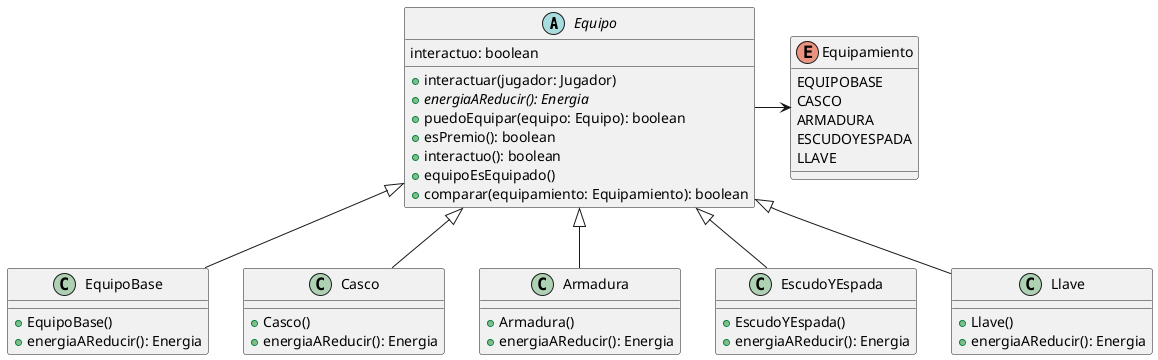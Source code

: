 @startuml Equipo

abstract class Equipo{
    interactuo: boolean
    +interactuar(jugador: Jugador)
    +{abstract}energiaAReducir(): Energia
    +puedoEquipar(equipo: Equipo): boolean
    +esPremio(): boolean
    +interactuo(): boolean
    +equipoEsEquipado()
    +comparar(equipamiento: Equipamiento): boolean
}


enum Equipamiento{
    EQUIPOBASE
    CASCO
    ARMADURA
    ESCUDOYESPADA
    LLAVE
}


class EquipoBase{
    +EquipoBase()
    +energiaAReducir(): Energia
}

class Casco{
    +Casco()
    +energiaAReducir(): Energia
}

class Armadura{
    +Armadura()
    +energiaAReducir(): Energia
}

class EscudoYEspada{
    +EscudoYEspada()
    +energiaAReducir(): Energia
}

class Llave{
    +Llave()
    +energiaAReducir(): Energia
}


Equipo -> Equipamiento

Equipo <|-- EquipoBase
Equipo <|-- Casco
Equipo <|-- Armadura
Equipo <|-- EscudoYEspada
Equipo <|-- Llave


@enduml